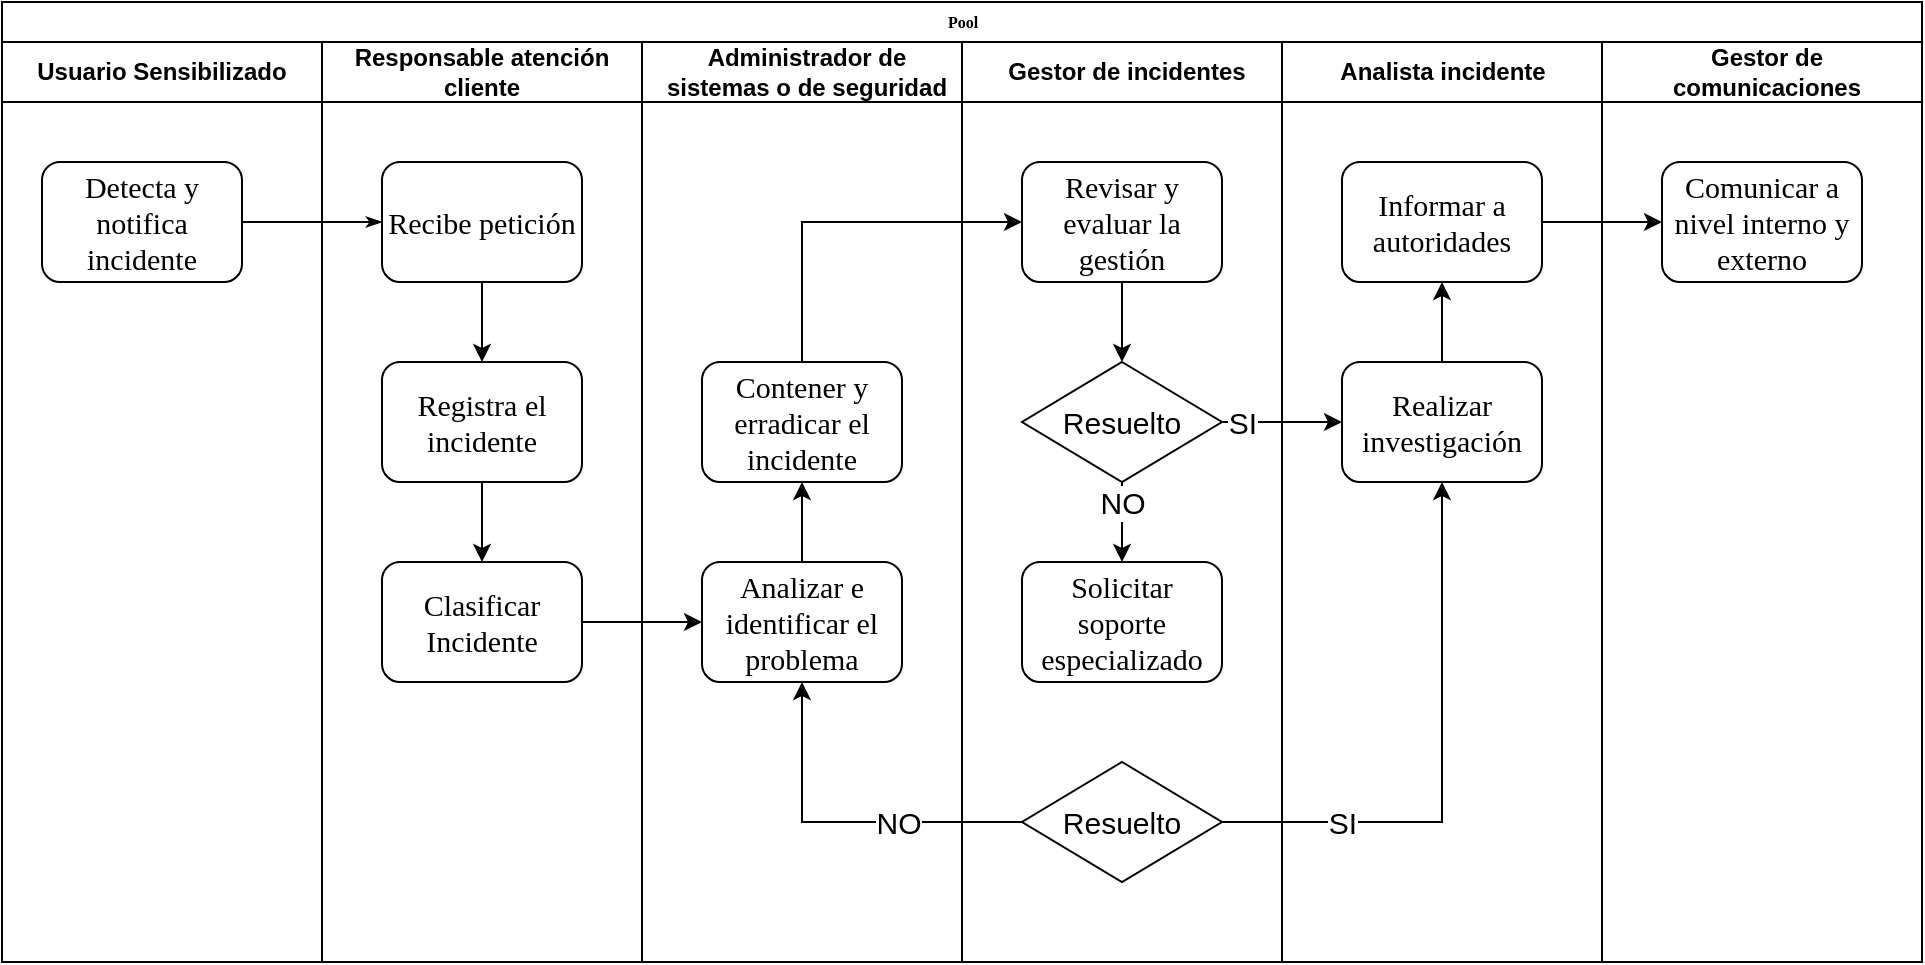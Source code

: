 <mxfile version="21.6.2" type="github">
  <diagram name="Page-1" id="74e2e168-ea6b-b213-b513-2b3c1d86103e">
    <mxGraphModel dx="1434" dy="782" grid="1" gridSize="10" guides="1" tooltips="1" connect="1" arrows="1" fold="1" page="1" pageScale="1" pageWidth="1100" pageHeight="850" background="none" math="0" shadow="0">
      <root>
        <mxCell id="0" />
        <mxCell id="1" parent="0" />
        <mxCell id="77e6c97f196da883-1" value="Pool" style="swimlane;html=1;childLayout=stackLayout;startSize=20;rounded=0;shadow=0;labelBackgroundColor=none;strokeWidth=1;fontFamily=Verdana;fontSize=8;align=center;" parent="1" vertex="1">
          <mxGeometry x="70" y="40" width="960" height="480" as="geometry" />
        </mxCell>
        <mxCell id="77e6c97f196da883-2" value="Usuario Sensibilizado" style="swimlane;html=1;startSize=30;whiteSpace=wrap;" parent="77e6c97f196da883-1" vertex="1">
          <mxGeometry y="20" width="160" height="460" as="geometry" />
        </mxCell>
        <mxCell id="77e6c97f196da883-8" value="Detecta y notifica incidente" style="rounded=1;whiteSpace=wrap;html=1;shadow=0;labelBackgroundColor=none;strokeWidth=1;fontFamily=Verdana;fontSize=15;align=center;" parent="77e6c97f196da883-2" vertex="1">
          <mxGeometry x="20" y="60" width="100" height="60" as="geometry" />
        </mxCell>
        <mxCell id="77e6c97f196da883-26" style="edgeStyle=orthogonalEdgeStyle;rounded=1;html=1;labelBackgroundColor=none;startArrow=none;startFill=0;startSize=5;endArrow=classicThin;endFill=1;endSize=5;jettySize=auto;orthogonalLoop=1;strokeWidth=1;fontFamily=Verdana;fontSize=8" parent="77e6c97f196da883-1" source="77e6c97f196da883-8" target="77e6c97f196da883-11" edge="1">
          <mxGeometry relative="1" as="geometry" />
        </mxCell>
        <mxCell id="77e6c97f196da883-3" value="Responsable atención cliente" style="swimlane;html=1;startSize=30;whiteSpace=wrap;" parent="77e6c97f196da883-1" vertex="1">
          <mxGeometry x="160" y="20" width="160" height="460" as="geometry" />
        </mxCell>
        <mxCell id="xwWplqwxfc8pSK3iib9Y-2" style="edgeStyle=orthogonalEdgeStyle;rounded=0;orthogonalLoop=1;jettySize=auto;html=1;" edge="1" parent="77e6c97f196da883-3" source="77e6c97f196da883-11" target="xwWplqwxfc8pSK3iib9Y-1">
          <mxGeometry relative="1" as="geometry" />
        </mxCell>
        <mxCell id="77e6c97f196da883-11" value="Recibe petición" style="rounded=1;whiteSpace=wrap;html=1;shadow=0;labelBackgroundColor=none;strokeWidth=1;fontFamily=Verdana;fontSize=15;align=center;" parent="77e6c97f196da883-3" vertex="1">
          <mxGeometry x="30" y="60" width="100" height="60" as="geometry" />
        </mxCell>
        <mxCell id="o0FgMDYgUWWKKPsyctwP-3" value="Clasificar Incidente" style="rounded=1;whiteSpace=wrap;html=1;shadow=0;labelBackgroundColor=none;strokeWidth=1;fontFamily=Verdana;fontSize=15;align=center;" parent="77e6c97f196da883-3" vertex="1">
          <mxGeometry x="30" y="260" width="100" height="60" as="geometry" />
        </mxCell>
        <mxCell id="xwWplqwxfc8pSK3iib9Y-6" style="edgeStyle=orthogonalEdgeStyle;rounded=0;orthogonalLoop=1;jettySize=auto;html=1;" edge="1" parent="77e6c97f196da883-3" source="xwWplqwxfc8pSK3iib9Y-1" target="o0FgMDYgUWWKKPsyctwP-3">
          <mxGeometry relative="1" as="geometry" />
        </mxCell>
        <mxCell id="xwWplqwxfc8pSK3iib9Y-1" value="Registra el incidente" style="rounded=1;whiteSpace=wrap;html=1;shadow=0;labelBackgroundColor=none;strokeWidth=1;fontFamily=Verdana;fontSize=15;align=center;" vertex="1" parent="77e6c97f196da883-3">
          <mxGeometry x="30" y="160" width="100" height="60" as="geometry" />
        </mxCell>
        <mxCell id="77e6c97f196da883-4" value="Administrador de sistemas o de seguridad" style="swimlane;html=1;startSize=30;whiteSpace=wrap;spacingLeft=10;spacingRight=5;" parent="77e6c97f196da883-1" vertex="1">
          <mxGeometry x="320" y="20" width="160" height="460" as="geometry" />
        </mxCell>
        <mxCell id="xwWplqwxfc8pSK3iib9Y-8" style="edgeStyle=orthogonalEdgeStyle;rounded=0;orthogonalLoop=1;jettySize=auto;html=1;" edge="1" parent="77e6c97f196da883-4" source="xwWplqwxfc8pSK3iib9Y-4" target="xwWplqwxfc8pSK3iib9Y-5">
          <mxGeometry relative="1" as="geometry" />
        </mxCell>
        <mxCell id="xwWplqwxfc8pSK3iib9Y-4" value="Analizar e identificar el problema" style="rounded=1;whiteSpace=wrap;html=1;shadow=0;labelBackgroundColor=none;strokeWidth=1;fontFamily=Verdana;fontSize=15;align=center;" vertex="1" parent="77e6c97f196da883-4">
          <mxGeometry x="30" y="260" width="100" height="60" as="geometry" />
        </mxCell>
        <mxCell id="xwWplqwxfc8pSK3iib9Y-5" value="Contener y erradicar el incidente" style="rounded=1;whiteSpace=wrap;html=1;shadow=0;labelBackgroundColor=none;strokeWidth=1;fontFamily=Verdana;fontSize=15;align=center;" vertex="1" parent="77e6c97f196da883-4">
          <mxGeometry x="30" y="160" width="100" height="60" as="geometry" />
        </mxCell>
        <mxCell id="77e6c97f196da883-5" value="Gestor de incidentes" style="swimlane;html=1;startSize=30;whiteSpace=wrap;spacing=2;spacingLeft=9;spacingRight=4;" parent="77e6c97f196da883-1" vertex="1">
          <mxGeometry x="480" y="20" width="160" height="460" as="geometry" />
        </mxCell>
        <mxCell id="xwWplqwxfc8pSK3iib9Y-14" style="edgeStyle=orthogonalEdgeStyle;rounded=0;orthogonalLoop=1;jettySize=auto;html=1;" edge="1" parent="77e6c97f196da883-5" source="xwWplqwxfc8pSK3iib9Y-10" target="xwWplqwxfc8pSK3iib9Y-11">
          <mxGeometry relative="1" as="geometry" />
        </mxCell>
        <mxCell id="xwWplqwxfc8pSK3iib9Y-10" value="Revisar y evaluar la gestión" style="rounded=1;whiteSpace=wrap;html=1;shadow=0;labelBackgroundColor=none;strokeWidth=1;fontFamily=Verdana;fontSize=15;align=center;" vertex="1" parent="77e6c97f196da883-5">
          <mxGeometry x="30" y="60" width="100" height="60" as="geometry" />
        </mxCell>
        <mxCell id="xwWplqwxfc8pSK3iib9Y-11" value="Resuelto" style="rhombus;whiteSpace=wrap;html=1;fontSize=15;" vertex="1" parent="77e6c97f196da883-5">
          <mxGeometry x="30" y="160" width="100" height="60" as="geometry" />
        </mxCell>
        <mxCell id="xwWplqwxfc8pSK3iib9Y-48" value="Solicitar soporte especializado" style="rounded=1;whiteSpace=wrap;html=1;shadow=0;labelBackgroundColor=none;strokeWidth=1;fontFamily=Verdana;fontSize=15;align=center;" vertex="1" parent="77e6c97f196da883-5">
          <mxGeometry x="30" y="260" width="100" height="60" as="geometry" />
        </mxCell>
        <mxCell id="xwWplqwxfc8pSK3iib9Y-49" style="edgeStyle=orthogonalEdgeStyle;rounded=0;orthogonalLoop=1;jettySize=auto;html=1;entryX=0.5;entryY=0;entryDx=0;entryDy=0;exitX=0.5;exitY=1;exitDx=0;exitDy=0;" edge="1" parent="77e6c97f196da883-5" source="xwWplqwxfc8pSK3iib9Y-11" target="xwWplqwxfc8pSK3iib9Y-48">
          <mxGeometry relative="1" as="geometry">
            <mxPoint x="260" y="250" as="targetPoint" />
            <Array as="points">
              <mxPoint x="80" y="250" />
              <mxPoint x="80" y="250" />
            </Array>
          </mxGeometry>
        </mxCell>
        <mxCell id="xwWplqwxfc8pSK3iib9Y-51" value="NO" style="edgeLabel;html=1;align=center;verticalAlign=middle;resizable=0;points=[];fontSize=15;" vertex="1" connectable="0" parent="xwWplqwxfc8pSK3iib9Y-49">
          <mxGeometry relative="1" as="geometry">
            <mxPoint y="-10" as="offset" />
          </mxGeometry>
        </mxCell>
        <mxCell id="xwWplqwxfc8pSK3iib9Y-57" value="Resuelto" style="rhombus;whiteSpace=wrap;html=1;fontSize=15;" vertex="1" parent="77e6c97f196da883-5">
          <mxGeometry x="30" y="360" width="100" height="60" as="geometry" />
        </mxCell>
        <mxCell id="xwWplqwxfc8pSK3iib9Y-7" style="edgeStyle=orthogonalEdgeStyle;rounded=0;orthogonalLoop=1;jettySize=auto;html=1;" edge="1" parent="77e6c97f196da883-1" source="o0FgMDYgUWWKKPsyctwP-3" target="xwWplqwxfc8pSK3iib9Y-4">
          <mxGeometry relative="1" as="geometry" />
        </mxCell>
        <mxCell id="77e6c97f196da883-6" value="Analista incidente" style="swimlane;html=1;startSize=30;" parent="77e6c97f196da883-1" vertex="1">
          <mxGeometry x="640" y="20" width="160" height="460" as="geometry" />
        </mxCell>
        <mxCell id="xwWplqwxfc8pSK3iib9Y-62" style="edgeStyle=orthogonalEdgeStyle;rounded=0;orthogonalLoop=1;jettySize=auto;html=1;" edge="1" parent="77e6c97f196da883-6" source="xwWplqwxfc8pSK3iib9Y-15" target="xwWplqwxfc8pSK3iib9Y-43">
          <mxGeometry relative="1" as="geometry" />
        </mxCell>
        <mxCell id="xwWplqwxfc8pSK3iib9Y-15" value="Realizar investigación" style="rounded=1;whiteSpace=wrap;html=1;shadow=0;labelBackgroundColor=none;strokeWidth=1;fontFamily=Verdana;fontSize=15;align=center;" vertex="1" parent="77e6c97f196da883-6">
          <mxGeometry x="30" y="160" width="100" height="60" as="geometry" />
        </mxCell>
        <mxCell id="xwWplqwxfc8pSK3iib9Y-43" value="Informar a autoridades" style="rounded=1;whiteSpace=wrap;html=1;shadow=0;labelBackgroundColor=none;strokeWidth=1;fontFamily=Verdana;fontSize=15;align=center;" vertex="1" parent="77e6c97f196da883-6">
          <mxGeometry x="30" y="60" width="100" height="60" as="geometry" />
        </mxCell>
        <mxCell id="77e6c97f196da883-7" value="Gestor de comunicaciones" style="swimlane;html=1;startSize=30;spacingLeft=10;spacingRight=5;whiteSpace=wrap;" parent="77e6c97f196da883-1" vertex="1">
          <mxGeometry x="800" y="20" width="160" height="460" as="geometry" />
        </mxCell>
        <mxCell id="xwWplqwxfc8pSK3iib9Y-45" value="Comunicar a nivel interno y externo" style="rounded=1;whiteSpace=wrap;html=1;shadow=0;labelBackgroundColor=none;strokeWidth=1;fontFamily=Verdana;fontSize=15;align=center;" vertex="1" parent="77e6c97f196da883-7">
          <mxGeometry x="30" y="60" width="100" height="60" as="geometry" />
        </mxCell>
        <mxCell id="xwWplqwxfc8pSK3iib9Y-53" style="edgeStyle=orthogonalEdgeStyle;rounded=0;orthogonalLoop=1;jettySize=auto;html=1;entryX=0;entryY=0.5;entryDx=0;entryDy=0;" edge="1" parent="77e6c97f196da883-1" source="xwWplqwxfc8pSK3iib9Y-43" target="xwWplqwxfc8pSK3iib9Y-45">
          <mxGeometry relative="1" as="geometry" />
        </mxCell>
        <mxCell id="xwWplqwxfc8pSK3iib9Y-16" style="edgeStyle=orthogonalEdgeStyle;rounded=0;orthogonalLoop=1;jettySize=auto;html=1;entryX=0;entryY=0.5;entryDx=0;entryDy=0;exitX=1;exitY=0.5;exitDx=0;exitDy=0;" edge="1" parent="77e6c97f196da883-1" source="xwWplqwxfc8pSK3iib9Y-11" target="xwWplqwxfc8pSK3iib9Y-15">
          <mxGeometry relative="1" as="geometry">
            <mxPoint x="560" y="350" as="sourcePoint" />
            <mxPoint x="670" y="380" as="targetPoint" />
            <Array as="points">
              <mxPoint x="660" y="210" />
              <mxPoint x="660" y="210" />
            </Array>
          </mxGeometry>
        </mxCell>
        <mxCell id="xwWplqwxfc8pSK3iib9Y-47" value="SI" style="edgeLabel;html=1;align=center;verticalAlign=middle;resizable=0;points=[];fontSize=15;" vertex="1" connectable="0" parent="xwWplqwxfc8pSK3iib9Y-16">
          <mxGeometry x="-0.267" relative="1" as="geometry">
            <mxPoint x="-12" as="offset" />
          </mxGeometry>
        </mxCell>
        <mxCell id="xwWplqwxfc8pSK3iib9Y-54" style="edgeStyle=orthogonalEdgeStyle;rounded=0;orthogonalLoop=1;jettySize=auto;html=1;entryX=0;entryY=0.5;entryDx=0;entryDy=0;exitX=0.5;exitY=0;exitDx=0;exitDy=0;" edge="1" parent="77e6c97f196da883-1" source="xwWplqwxfc8pSK3iib9Y-5" target="xwWplqwxfc8pSK3iib9Y-10">
          <mxGeometry relative="1" as="geometry" />
        </mxCell>
        <mxCell id="xwWplqwxfc8pSK3iib9Y-58" style="edgeStyle=orthogonalEdgeStyle;rounded=0;orthogonalLoop=1;jettySize=auto;html=1;entryX=0.5;entryY=1;entryDx=0;entryDy=0;exitX=0;exitY=0.5;exitDx=0;exitDy=0;" edge="1" parent="77e6c97f196da883-1" source="xwWplqwxfc8pSK3iib9Y-57" target="xwWplqwxfc8pSK3iib9Y-4">
          <mxGeometry relative="1" as="geometry">
            <mxPoint x="720" y="380" as="targetPoint" />
            <Array as="points">
              <mxPoint x="400" y="410" />
            </Array>
          </mxGeometry>
        </mxCell>
        <mxCell id="xwWplqwxfc8pSK3iib9Y-59" value="NO" style="edgeLabel;html=1;align=center;verticalAlign=middle;resizable=0;points=[];fontSize=15;" vertex="1" connectable="0" parent="xwWplqwxfc8pSK3iib9Y-58">
          <mxGeometry relative="1" as="geometry">
            <mxPoint x="28" as="offset" />
          </mxGeometry>
        </mxCell>
        <mxCell id="xwWplqwxfc8pSK3iib9Y-60" style="edgeStyle=orthogonalEdgeStyle;rounded=0;orthogonalLoop=1;jettySize=auto;html=1;entryX=0.5;entryY=1;entryDx=0;entryDy=0;exitX=1;exitY=0.5;exitDx=0;exitDy=0;" edge="1" parent="77e6c97f196da883-1" source="xwWplqwxfc8pSK3iib9Y-57" target="xwWplqwxfc8pSK3iib9Y-15">
          <mxGeometry relative="1" as="geometry">
            <mxPoint x="720" y="450" as="sourcePoint" />
            <mxPoint x="830" y="310" as="targetPoint" />
            <Array as="points">
              <mxPoint x="720" y="410" />
            </Array>
          </mxGeometry>
        </mxCell>
        <mxCell id="xwWplqwxfc8pSK3iib9Y-61" value="SI" style="edgeLabel;html=1;align=center;verticalAlign=middle;resizable=0;points=[];fontSize=15;" vertex="1" connectable="0" parent="xwWplqwxfc8pSK3iib9Y-60">
          <mxGeometry x="-0.267" relative="1" as="geometry">
            <mxPoint x="-43" as="offset" />
          </mxGeometry>
        </mxCell>
      </root>
    </mxGraphModel>
  </diagram>
</mxfile>
